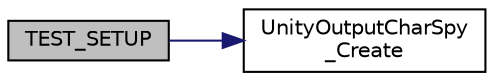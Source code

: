 digraph "TEST_SETUP"
{
  edge [fontname="Helvetica",fontsize="10",labelfontname="Helvetica",labelfontsize="10"];
  node [fontname="Helvetica",fontsize="10",shape=record];
  rankdir="LR";
  Node102 [label="TEST_SETUP",height=0.2,width=0.4,color="black", fillcolor="grey75", style="filled", fontcolor="black"];
  Node102 -> Node103 [color="midnightblue",fontsize="10",style="solid",fontname="Helvetica"];
  Node103 [label="UnityOutputCharSpy\l_Create",height=0.2,width=0.4,color="black", fillcolor="white", style="filled",URL="$unity__output__Spy_8c.html#a85e56ca3f8f83e96e1e2bbfbb4a15a2f"];
}
